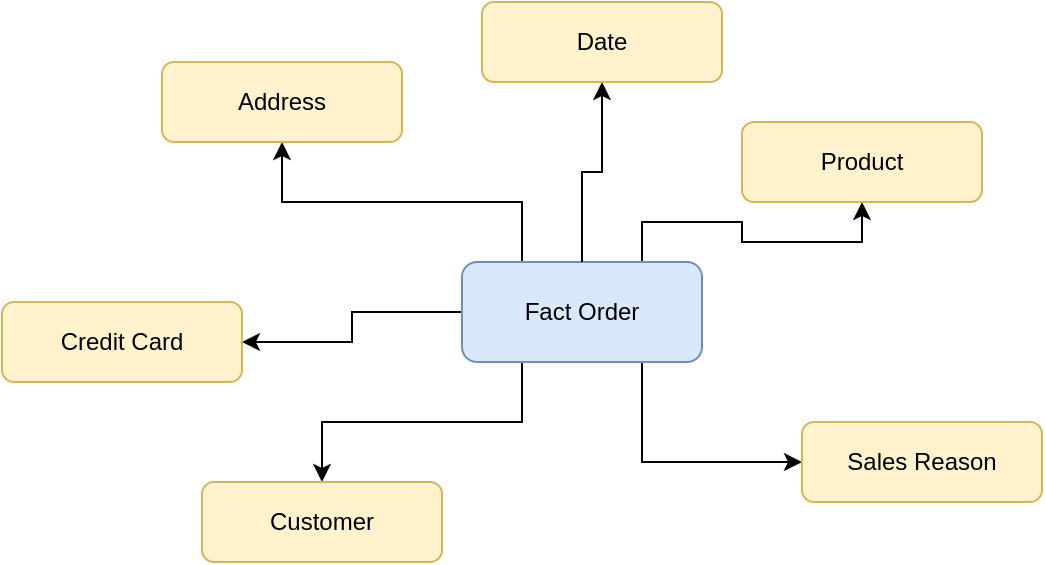 <mxfile version="20.2.8" type="github">
  <diagram id="C5RBs43oDa-KdzZeNtuy" name="Page-1">
    <mxGraphModel dx="868" dy="425" grid="1" gridSize="10" guides="1" tooltips="1" connect="1" arrows="1" fold="1" page="1" pageScale="1" pageWidth="827" pageHeight="1169" math="0" shadow="0">
      <root>
        <mxCell id="WIyWlLk6GJQsqaUBKTNV-0" />
        <mxCell id="WIyWlLk6GJQsqaUBKTNV-1" parent="WIyWlLk6GJQsqaUBKTNV-0" />
        <mxCell id="_sI8reu0_ldh49B5_y5q-12" style="edgeStyle=orthogonalEdgeStyle;rounded=0;orthogonalLoop=1;jettySize=auto;html=1;entryX=0.5;entryY=1;entryDx=0;entryDy=0;exitX=0.75;exitY=0;exitDx=0;exitDy=0;" parent="WIyWlLk6GJQsqaUBKTNV-1" source="_sI8reu0_ldh49B5_y5q-0" target="_sI8reu0_ldh49B5_y5q-4" edge="1">
          <mxGeometry relative="1" as="geometry" />
        </mxCell>
        <mxCell id="_sI8reu0_ldh49B5_y5q-14" style="edgeStyle=orthogonalEdgeStyle;rounded=0;orthogonalLoop=1;jettySize=auto;html=1;entryX=0;entryY=0.5;entryDx=0;entryDy=0;exitX=0.75;exitY=1;exitDx=0;exitDy=0;" parent="WIyWlLk6GJQsqaUBKTNV-1" source="_sI8reu0_ldh49B5_y5q-0" target="_sI8reu0_ldh49B5_y5q-3" edge="1">
          <mxGeometry relative="1" as="geometry" />
        </mxCell>
        <mxCell id="_sI8reu0_ldh49B5_y5q-19" style="edgeStyle=orthogonalEdgeStyle;rounded=0;orthogonalLoop=1;jettySize=auto;html=1;entryX=1;entryY=0.5;entryDx=0;entryDy=0;" parent="WIyWlLk6GJQsqaUBKTNV-1" source="_sI8reu0_ldh49B5_y5q-0" target="_sI8reu0_ldh49B5_y5q-18" edge="1">
          <mxGeometry relative="1" as="geometry" />
        </mxCell>
        <mxCell id="_sI8reu0_ldh49B5_y5q-23" style="edgeStyle=orthogonalEdgeStyle;rounded=0;orthogonalLoop=1;jettySize=auto;html=1;exitX=0.25;exitY=1;exitDx=0;exitDy=0;" parent="WIyWlLk6GJQsqaUBKTNV-1" source="_sI8reu0_ldh49B5_y5q-0" target="_sI8reu0_ldh49B5_y5q-1" edge="1">
          <mxGeometry relative="1" as="geometry" />
        </mxCell>
        <mxCell id="BXtvl-tpUQrDRl_RTk_6-1" style="edgeStyle=orthogonalEdgeStyle;rounded=0;orthogonalLoop=1;jettySize=auto;html=1;exitX=0.25;exitY=0;exitDx=0;exitDy=0;entryX=0.5;entryY=1;entryDx=0;entryDy=0;" parent="WIyWlLk6GJQsqaUBKTNV-1" source="_sI8reu0_ldh49B5_y5q-0" target="BXtvl-tpUQrDRl_RTk_6-0" edge="1">
          <mxGeometry relative="1" as="geometry" />
        </mxCell>
        <mxCell id="_sI8reu0_ldh49B5_y5q-0" value="Fact Order" style="rounded=1;whiteSpace=wrap;html=1;fillColor=#dae8fc;strokeColor=#6c8ebf;" parent="WIyWlLk6GJQsqaUBKTNV-1" vertex="1">
          <mxGeometry x="360" y="230" width="120" height="50" as="geometry" />
        </mxCell>
        <mxCell id="_sI8reu0_ldh49B5_y5q-1" value="Customer" style="rounded=1;whiteSpace=wrap;html=1;fillColor=#fff2cc;strokeColor=#d6b656;" parent="WIyWlLk6GJQsqaUBKTNV-1" vertex="1">
          <mxGeometry x="230" y="340" width="120" height="40" as="geometry" />
        </mxCell>
        <mxCell id="_sI8reu0_ldh49B5_y5q-3" value="Sales Reason" style="rounded=1;whiteSpace=wrap;html=1;fillColor=#fff2cc;strokeColor=#d6b656;" parent="WIyWlLk6GJQsqaUBKTNV-1" vertex="1">
          <mxGeometry x="530" y="310" width="120" height="40" as="geometry" />
        </mxCell>
        <mxCell id="_sI8reu0_ldh49B5_y5q-4" value="Product" style="rounded=1;whiteSpace=wrap;html=1;fillColor=#fff2cc;strokeColor=#d6b656;" parent="WIyWlLk6GJQsqaUBKTNV-1" vertex="1">
          <mxGeometry x="500" y="160" width="120" height="40" as="geometry" />
        </mxCell>
        <mxCell id="_sI8reu0_ldh49B5_y5q-18" value="Credit Card" style="rounded=1;whiteSpace=wrap;html=1;fillColor=#fff2cc;strokeColor=#d6b656;" parent="WIyWlLk6GJQsqaUBKTNV-1" vertex="1">
          <mxGeometry x="130" y="250" width="120" height="40" as="geometry" />
        </mxCell>
        <mxCell id="BXtvl-tpUQrDRl_RTk_6-0" value="Address" style="rounded=1;whiteSpace=wrap;html=1;fillColor=#fff2cc;strokeColor=#d6b656;" parent="WIyWlLk6GJQsqaUBKTNV-1" vertex="1">
          <mxGeometry x="210" y="130" width="120" height="40" as="geometry" />
        </mxCell>
        <mxCell id="f7_7KNA6Aj9i9Dp_Duq7-0" style="edgeStyle=orthogonalEdgeStyle;rounded=0;orthogonalLoop=1;jettySize=auto;html=1;entryX=0.5;entryY=1;entryDx=0;entryDy=0;exitX=0.5;exitY=0;exitDx=0;exitDy=0;" edge="1" parent="WIyWlLk6GJQsqaUBKTNV-1" target="f7_7KNA6Aj9i9Dp_Duq7-1" source="_sI8reu0_ldh49B5_y5q-0">
          <mxGeometry relative="1" as="geometry">
            <mxPoint x="300" y="190" as="sourcePoint" />
          </mxGeometry>
        </mxCell>
        <mxCell id="f7_7KNA6Aj9i9Dp_Duq7-1" value="Date" style="rounded=1;whiteSpace=wrap;html=1;fillColor=#fff2cc;strokeColor=#d6b656;" vertex="1" parent="WIyWlLk6GJQsqaUBKTNV-1">
          <mxGeometry x="370" y="100" width="120" height="40" as="geometry" />
        </mxCell>
      </root>
    </mxGraphModel>
  </diagram>
</mxfile>
